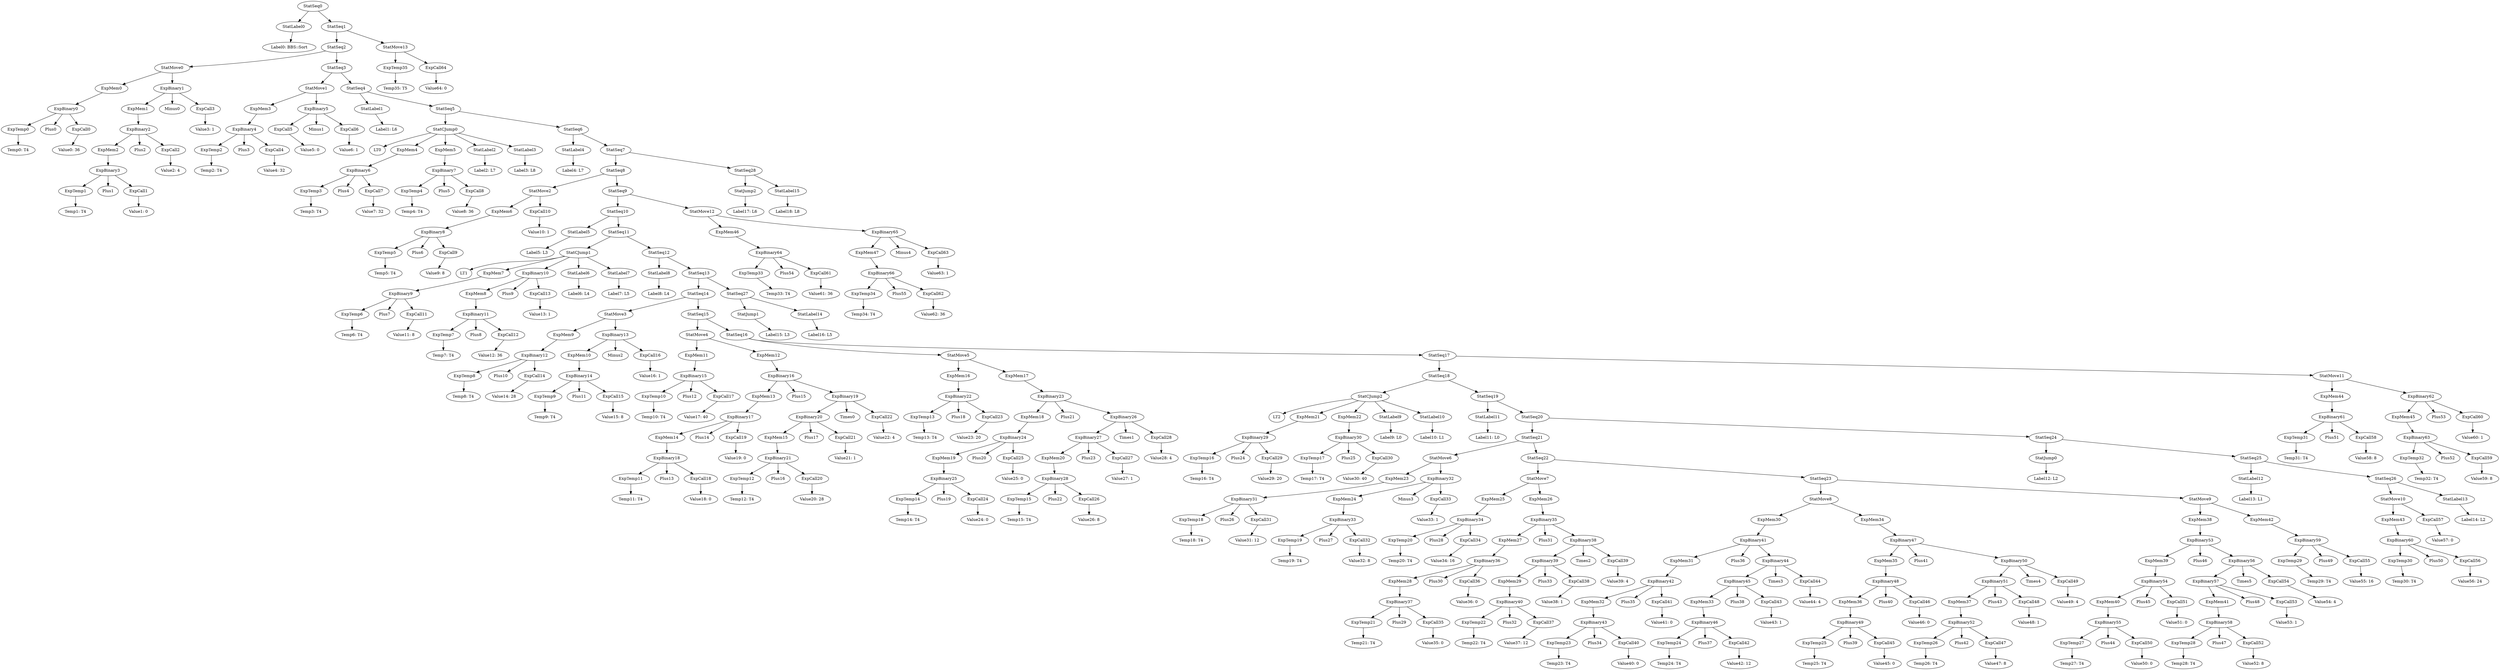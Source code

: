 digraph {
	ordering = out;
	StatMove13 -> ExpTemp35;
	StatMove13 -> ExpCall64;
	ExpTemp35 -> "Temp35: T5";
	StatSeq1 -> StatSeq2;
	StatSeq1 -> StatMove13;
	StatLabel15 -> "Label18: L8";
	StatSeq28 -> StatJump2;
	StatSeq28 -> StatLabel15;
	ExpCall63 -> "Value63: 1";
	StatMove12 -> ExpMem46;
	StatMove12 -> ExpBinary65;
	ExpMem46 -> ExpBinary64;
	ExpCall61 -> "Value61: 36";
	StatSeq9 -> StatSeq10;
	StatSeq9 -> StatMove12;
	StatJump1 -> "Label15: L3";
	ExpBinary62 -> ExpMem45;
	ExpBinary62 -> Plus53;
	ExpBinary62 -> ExpCall60;
	ExpMem45 -> ExpBinary63;
	ExpTemp32 -> "Temp32: T4";
	StatMove11 -> ExpMem44;
	StatMove11 -> ExpBinary62;
	ExpCall58 -> "Value58: 8";
	ExpBinary61 -> ExpTemp31;
	ExpBinary61 -> Plus51;
	ExpBinary61 -> ExpCall58;
	StatSeq17 -> StatSeq18;
	StatSeq17 -> StatMove11;
	ExpMem43 -> ExpBinary60;
	ExpTemp30 -> "Temp30: T4";
	StatJump0 -> "Label12: L2";
	ExpMem42 -> ExpBinary59;
	ExpCall55 -> "Value55: 16";
	ExpBinary59 -> ExpTemp29;
	ExpBinary59 -> Plus49;
	ExpBinary59 -> ExpCall55;
	ExpTemp29 -> "Temp29: T4";
	ExpMem38 -> ExpBinary53;
	ExpBinary56 -> ExpBinary57;
	ExpBinary56 -> Times5;
	ExpBinary56 -> ExpCall54;
	ExpCall53 -> "Value53: 1";
	ExpBinary57 -> ExpMem41;
	ExpBinary57 -> Plus48;
	ExpBinary57 -> ExpCall53;
	StatJump2 -> "Label17: L6";
	ExpMem41 -> ExpBinary58;
	ExpCall52 -> "Value52: 8";
	ExpMem39 -> ExpBinary54;
	StatSeq7 -> StatSeq8;
	StatSeq7 -> StatSeq28;
	ExpCall50 -> "Value50: 0";
	ExpBinary55 -> ExpTemp27;
	ExpBinary55 -> Plus44;
	ExpBinary55 -> ExpCall50;
	ExpTemp27 -> "Temp27: T4";
	StatSeq23 -> StatMove8;
	StatSeq23 -> StatMove9;
	ExpMem34 -> ExpBinary47;
	ExpBinary50 -> ExpBinary51;
	ExpBinary50 -> Times4;
	ExpBinary50 -> ExpCall49;
	ExpCall48 -> "Value48: 1";
	ExpBinary51 -> ExpMem37;
	ExpBinary51 -> Plus43;
	ExpBinary51 -> ExpCall48;
	ExpMem37 -> ExpBinary52;
	ExpCall47 -> "Value47: 8";
	StatSeq24 -> StatJump0;
	StatSeq24 -> StatSeq25;
	ExpBinary52 -> ExpTemp26;
	ExpBinary52 -> Plus42;
	ExpBinary52 -> ExpCall47;
	ExpTemp26 -> "Temp26: T4";
	ExpBinary47 -> ExpMem35;
	ExpBinary47 -> Plus41;
	ExpBinary47 -> ExpBinary50;
	ExpMem35 -> ExpBinary48;
	ExpBinary21 -> ExpTemp12;
	ExpBinary21 -> Plus16;
	ExpBinary21 -> ExpCall20;
	ExpCall5 -> "Value5: 0";
	ExpBinary17 -> ExpMem14;
	ExpBinary17 -> Plus14;
	ExpBinary17 -> ExpCall19;
	ExpCall57 -> "Value57: 0";
	ExpTemp5 -> "Temp5: T4";
	ExpMem32 -> ExpBinary43;
	ExpCall12 -> "Value12: 36";
	StatLabel2 -> "Label2: L7";
	StatMove5 -> ExpMem16;
	StatMove5 -> ExpMem17;
	ExpCall7 -> "Value7: 32";
	ExpMem11 -> ExpBinary15;
	ExpCall17 -> "Value17: 40";
	StatSeq20 -> StatSeq21;
	StatSeq20 -> StatSeq24;
	ExpBinary15 -> ExpTemp10;
	ExpBinary15 -> Plus12;
	ExpBinary15 -> ExpCall17;
	ExpCall2 -> "Value2: 4";
	ExpTemp10 -> "Temp10: T4";
	ExpMem40 -> ExpBinary55;
	ExpCall16 -> "Value16: 1";
	ExpCall19 -> "Value19: 0";
	StatSeq5 -> StatCJump0;
	StatSeq5 -> StatSeq6;
	StatSeq25 -> StatLabel12;
	StatSeq25 -> StatSeq26;
	StatMove3 -> ExpMem9;
	StatMove3 -> ExpBinary13;
	ExpBinary16 -> ExpMem13;
	ExpBinary16 -> Plus15;
	ExpBinary16 -> ExpBinary19;
	ExpCall26 -> "Value26: 8";
	ExpCall14 -> "Value14: 28";
	ExpCall25 -> "Value25: 0";
	ExpTemp18 -> "Temp18: T4";
	ExpCall59 -> "Value59: 8";
	ExpTemp12 -> "Temp12: T4";
	ExpBinary10 -> ExpMem8;
	ExpBinary10 -> Plus9;
	ExpBinary10 -> ExpCall13;
	ExpBinary13 -> ExpMem10;
	ExpBinary13 -> Minus2;
	ExpBinary13 -> ExpCall16;
	ExpBinary23 -> ExpMem18;
	ExpBinary23 -> Plus21;
	ExpBinary23 -> ExpBinary26;
	ExpCall11 -> "Value11: 8";
	StatSeq27 -> StatJump1;
	StatSeq27 -> StatLabel14;
	ExpTemp9 -> "Temp9: T4";
	ExpBinary66 -> ExpTemp34;
	ExpBinary66 -> Plus55;
	ExpBinary66 -> ExpCall62;
	ExpCall4 -> "Value4: 32";
	ExpBinary30 -> ExpTemp17;
	ExpBinary30 -> Plus25;
	ExpBinary30 -> ExpCall30;
	ExpMem27 -> ExpBinary36;
	StatCJump1 -> LT1;
	StatCJump1 -> ExpMem7;
	StatCJump1 -> ExpBinary10;
	StatCJump1 -> StatLabel6;
	StatCJump1 -> StatLabel7;
	ExpCall3 -> "Value3: 1";
	ExpCall22 -> "Value22: 4";
	StatLabel14 -> "Label16: L5";
	StatSeq10 -> StatLabel5;
	StatSeq10 -> StatSeq11;
	ExpCall36 -> "Value36: 0";
	StatSeq14 -> StatMove3;
	StatSeq14 -> StatSeq15;
	ExpMem13 -> ExpBinary17;
	ExpCall43 -> "Value43: 1";
	StatCJump0 -> LT0;
	StatCJump0 -> ExpMem4;
	StatCJump0 -> ExpMem5;
	StatCJump0 -> StatLabel2;
	StatCJump0 -> StatLabel3;
	ExpTemp34 -> "Temp34: T4";
	StatLabel7 -> "Label7: L5";
	ExpBinary4 -> ExpTemp2;
	ExpBinary4 -> Plus3;
	ExpBinary4 -> ExpCall4;
	ExpTemp1 -> "Temp1: T4";
	ExpTemp2 -> "Temp2: T4";
	ExpBinary65 -> ExpMem47;
	ExpBinary65 -> Minus4;
	ExpBinary65 -> ExpCall63;
	StatLabel11 -> "Label11: L0";
	ExpCall20 -> "Value20: 28";
	ExpCall44 -> "Value44: 4";
	StatLabel13 -> "Label14: L2";
	StatSeq2 -> StatMove0;
	StatSeq2 -> StatSeq3;
	ExpCall27 -> "Value27: 1";
	ExpMem9 -> ExpBinary12;
	ExpCall49 -> "Value49: 4";
	ExpTemp17 -> "Temp17: T4";
	ExpTemp23 -> "Temp23: T4";
	ExpMem1 -> ExpBinary2;
	ExpBinary44 -> ExpBinary45;
	ExpBinary44 -> Times3;
	ExpBinary44 -> ExpCall44;
	ExpCall51 -> "Value51: 0";
	ExpMem14 -> ExpBinary18;
	ExpBinary32 -> ExpMem24;
	ExpBinary32 -> Minus3;
	ExpBinary32 -> ExpCall33;
	StatMove10 -> ExpMem43;
	StatMove10 -> ExpCall57;
	ExpMem4 -> ExpBinary6;
	ExpBinary31 -> ExpTemp18;
	ExpBinary31 -> Plus26;
	ExpBinary31 -> ExpCall31;
	ExpBinary14 -> ExpTemp9;
	ExpBinary14 -> Plus11;
	ExpBinary14 -> ExpCall15;
	StatMove0 -> ExpMem0;
	StatMove0 -> ExpBinary1;
	ExpCall60 -> "Value60: 1";
	ExpTemp11 -> "Temp11: T4";
	StatSeq0 -> StatLabel0;
	StatSeq0 -> StatSeq1;
	ExpMem21 -> ExpBinary29;
	ExpTemp8 -> "Temp8: T4";
	ExpMem15 -> ExpBinary21;
	StatMove9 -> ExpMem38;
	StatMove9 -> ExpMem42;
	StatMove4 -> ExpMem11;
	StatMove4 -> ExpMem12;
	ExpCall13 -> "Value13: 1";
	StatLabel5 -> "Label5: L3";
	StatLabel0 -> "Label0: BBS::Sort";
	ExpTemp33 -> "Temp33: T4";
	ExpBinary22 -> ExpTemp13;
	ExpBinary22 -> Plus18;
	ExpBinary22 -> ExpCall23;
	ExpTemp19 -> "Temp19: T4";
	ExpCall0 -> "Value0: 36";
	ExpBinary58 -> ExpTemp28;
	ExpBinary58 -> Plus47;
	ExpBinary58 -> ExpCall52;
	StatLabel1 -> "Label1: L6";
	ExpMem3 -> ExpBinary4;
	ExpCall9 -> "Value9: 8";
	ExpBinary42 -> ExpMem32;
	ExpBinary42 -> Plus35;
	ExpBinary42 -> ExpCall41;
	ExpBinary1 -> ExpMem1;
	ExpBinary1 -> Minus0;
	ExpBinary1 -> ExpCall3;
	ExpCall54 -> "Value54: 4";
	ExpCall8 -> "Value8: 36";
	ExpCall18 -> "Value18: 0";
	StatSeq4 -> StatLabel1;
	StatSeq4 -> StatSeq5;
	ExpMem0 -> ExpBinary0;
	ExpBinary6 -> ExpTemp3;
	ExpBinary6 -> Plus4;
	ExpBinary6 -> ExpCall7;
	ExpBinary2 -> ExpMem2;
	ExpBinary2 -> Plus2;
	ExpBinary2 -> ExpCall2;
	ExpMem16 -> ExpBinary22;
	ExpTemp0 -> "Temp0: T4";
	ExpBinary3 -> ExpTemp1;
	ExpBinary3 -> Plus1;
	ExpBinary3 -> ExpCall1;
	ExpMem7 -> ExpBinary9;
	ExpMem2 -> ExpBinary3;
	StatSeq11 -> StatCJump1;
	StatSeq11 -> StatSeq12;
	ExpBinary7 -> ExpTemp4;
	ExpBinary7 -> Plus5;
	ExpBinary7 -> ExpCall8;
	ExpBinary5 -> ExpCall5;
	ExpBinary5 -> Minus1;
	ExpBinary5 -> ExpCall6;
	ExpCall15 -> "Value15: 8";
	ExpCall46 -> "Value46: 0";
	StatSeq3 -> StatMove1;
	StatSeq3 -> StatSeq4;
	StatSeq8 -> StatMove2;
	StatSeq8 -> StatSeq9;
	ExpMem33 -> ExpBinary46;
	ExpBinary36 -> ExpMem28;
	ExpBinary36 -> Plus30;
	ExpBinary36 -> ExpCall36;
	ExpBinary18 -> ExpTemp11;
	ExpBinary18 -> Plus13;
	ExpBinary18 -> ExpCall18;
	ExpTemp6 -> "Temp6: T4";
	ExpTemp3 -> "Temp3: T4";
	StatLabel8 -> "Label8: L4";
	ExpMem31 -> ExpBinary42;
	ExpMem8 -> ExpBinary11;
	StatSeq6 -> StatLabel4;
	StatSeq6 -> StatSeq7;
	StatSeq26 -> StatMove10;
	StatSeq26 -> StatLabel13;
	ExpBinary8 -> ExpTemp5;
	ExpBinary8 -> Plus6;
	ExpBinary8 -> ExpCall9;
	ExpMem6 -> ExpBinary8;
	ExpCall29 -> "Value29: 20";
	ExpMem47 -> ExpBinary66;
	ExpTemp28 -> "Temp28: T4";
	StatMove8 -> ExpMem30;
	StatMove8 -> ExpMem34;
	ExpBinary20 -> ExpMem15;
	ExpBinary20 -> Plus17;
	ExpBinary20 -> ExpCall21;
	ExpCall21 -> "Value21: 1";
	ExpBinary19 -> ExpBinary20;
	ExpBinary19 -> Times0;
	ExpBinary19 -> ExpCall22;
	StatMove2 -> ExpMem6;
	StatMove2 -> ExpCall10;
	ExpMem28 -> ExpBinary37;
	ExpCall40 -> "Value40: 0";
	ExpMem12 -> ExpBinary16;
	StatSeq15 -> StatMove4;
	StatSeq15 -> StatSeq16;
	ExpTemp13 -> "Temp13: T4";
	ExpCall23 -> "Value23: 20";
	ExpCall24 -> "Value24: 0";
	ExpTemp31 -> "Temp31: T4";
	ExpTemp24 -> "Temp24: T4";
	ExpCall1 -> "Value1: 0";
	ExpMem19 -> ExpBinary25;
	ExpBinary12 -> ExpTemp8;
	ExpBinary12 -> Plus10;
	ExpBinary12 -> ExpCall14;
	StatMove6 -> ExpMem23;
	StatMove6 -> ExpBinary32;
	ExpBinary43 -> ExpTemp23;
	ExpBinary43 -> Plus34;
	ExpBinary43 -> ExpCall40;
	ExpBinary45 -> ExpMem33;
	ExpBinary45 -> Plus38;
	ExpBinary45 -> ExpCall43;
	ExpMem18 -> ExpBinary24;
	ExpTemp15 -> "Temp15: T4";
	ExpBinary28 -> ExpTemp15;
	ExpBinary28 -> Plus22;
	ExpBinary28 -> ExpCall26;
	ExpMem20 -> ExpBinary28;
	StatMove1 -> ExpMem3;
	StatMove1 -> ExpBinary5;
	ExpBinary27 -> ExpMem20;
	ExpBinary27 -> Plus23;
	ExpBinary27 -> ExpCall27;
	ExpBinary26 -> ExpBinary27;
	ExpBinary26 -> Times1;
	ExpBinary26 -> ExpCall28;
	ExpBinary40 -> ExpTemp22;
	ExpBinary40 -> Plus32;
	ExpBinary40 -> ExpCall37;
	ExpCall64 -> "Value64: 0";
	ExpCall6 -> "Value6: 1";
	ExpCall28 -> "Value28: 4";
	ExpMem17 -> ExpBinary23;
	StatSeq16 -> StatMove5;
	StatSeq16 -> StatSeq17;
	StatCJump2 -> LT2;
	StatCJump2 -> ExpMem21;
	StatCJump2 -> ExpMem22;
	StatCJump2 -> StatLabel9;
	StatCJump2 -> StatLabel10;
	ExpTemp16 -> "Temp16: T4";
	ExpCall30 -> "Value30: 40";
	StatLabel12 -> "Label13: L1";
	ExpBinary0 -> ExpTemp0;
	ExpBinary0 -> Plus0;
	ExpBinary0 -> ExpCall0;
	ExpBinary46 -> ExpTemp24;
	ExpBinary46 -> Plus37;
	ExpBinary46 -> ExpCall42;
	ExpMem5 -> ExpBinary7;
	ExpMem22 -> ExpBinary30;
	ExpBinary63 -> ExpTemp32;
	ExpBinary63 -> Plus52;
	ExpBinary63 -> ExpCall59;
	ExpMem44 -> ExpBinary61;
	ExpMem36 -> ExpBinary49;
	ExpBinary53 -> ExpMem39;
	ExpBinary53 -> Plus46;
	ExpBinary53 -> ExpBinary56;
	ExpBinary29 -> ExpTemp16;
	ExpBinary29 -> Plus24;
	ExpBinary29 -> ExpCall29;
	StatLabel9 -> "Label9: L0";
	StatLabel10 -> "Label10: L1";
	StatLabel3 -> "Label3: L8";
	StatSeq18 -> StatCJump2;
	StatSeq18 -> StatSeq19;
	ExpCall37 -> "Value37: 12";
	ExpMem10 -> ExpBinary14;
	ExpCall31 -> "Value31: 12";
	ExpBinary25 -> ExpTemp14;
	ExpBinary25 -> Plus19;
	ExpBinary25 -> ExpCall24;
	ExpMem23 -> ExpBinary31;
	ExpBinary33 -> ExpTemp19;
	ExpBinary33 -> Plus27;
	ExpBinary33 -> ExpCall32;
	StatLabel4 -> "Label4: L7";
	ExpCall32 -> "Value32: 8";
	ExpBinary60 -> ExpTemp30;
	ExpBinary60 -> Plus50;
	ExpBinary60 -> ExpCall56;
	ExpMem24 -> ExpBinary33;
	ExpBinary9 -> ExpTemp6;
	ExpBinary9 -> Plus7;
	ExpBinary9 -> ExpCall11;
	ExpBinary24 -> ExpMem19;
	ExpBinary24 -> Plus20;
	ExpBinary24 -> ExpCall25;
	ExpCall33 -> "Value33: 1";
	ExpBinary49 -> ExpTemp25;
	ExpBinary49 -> Plus39;
	ExpBinary49 -> ExpCall45;
	StatSeq21 -> StatMove6;
	StatSeq21 -> StatSeq22;
	ExpTemp20 -> "Temp20: T4";
	ExpBinary34 -> ExpTemp20;
	ExpBinary34 -> Plus28;
	ExpBinary34 -> ExpCall34;
	StatSeq12 -> StatLabel8;
	StatSeq12 -> StatSeq13;
	ExpTemp4 -> "Temp4: T4";
	ExpCall34 -> "Value34: 16";
	ExpBinary64 -> ExpTemp33;
	ExpBinary64 -> Plus54;
	ExpBinary64 -> ExpCall61;
	ExpCall10 -> "Value10: 1";
	ExpMem26 -> ExpBinary35;
	ExpTemp7 -> "Temp7: T4";
	StatMove7 -> ExpMem25;
	StatMove7 -> ExpMem26;
	ExpTemp21 -> "Temp21: T4";
	ExpBinary37 -> ExpTemp21;
	ExpBinary37 -> Plus29;
	ExpBinary37 -> ExpCall35;
	ExpCall56 -> "Value56: 24";
	ExpCall35 -> "Value35: 0";
	ExpCall62 -> "Value62: 36";
	ExpBinary54 -> ExpMem40;
	ExpBinary54 -> Plus45;
	ExpBinary54 -> ExpCall51;
	ExpBinary35 -> ExpMem27;
	ExpBinary35 -> Plus31;
	ExpBinary35 -> ExpBinary38;
	StatSeq13 -> StatSeq14;
	StatSeq13 -> StatSeq27;
	ExpBinary41 -> ExpMem31;
	ExpBinary41 -> Plus36;
	ExpBinary41 -> ExpBinary44;
	ExpTemp22 -> "Temp22: T4";
	ExpMem29 -> ExpBinary40;
	ExpTemp25 -> "Temp25: T4";
	ExpBinary39 -> ExpMem29;
	ExpBinary39 -> Plus33;
	ExpBinary39 -> ExpCall38;
	ExpMem25 -> ExpBinary34;
	ExpCall38 -> "Value38: 1";
	ExpBinary38 -> ExpBinary39;
	ExpBinary38 -> Times2;
	ExpBinary38 -> ExpCall39;
	StatSeq19 -> StatLabel11;
	StatSeq19 -> StatSeq20;
	ExpCall39 -> "Value39: 4";
	StatSeq22 -> StatMove7;
	StatSeq22 -> StatSeq23;
	ExpCall41 -> "Value41: 0";
	ExpBinary11 -> ExpTemp7;
	ExpBinary11 -> Plus8;
	ExpBinary11 -> ExpCall12;
	ExpCall42 -> "Value42: 12";
	ExpMem30 -> ExpBinary41;
	ExpCall45 -> "Value45: 0";
	StatLabel6 -> "Label6: L4";
	ExpTemp14 -> "Temp14: T4";
	ExpBinary48 -> ExpMem36;
	ExpBinary48 -> Plus40;
	ExpBinary48 -> ExpCall46;
}

